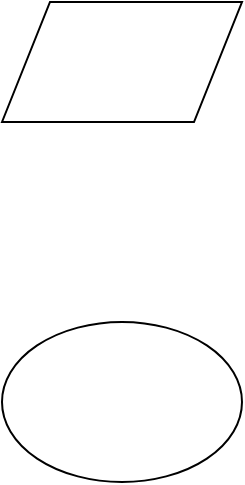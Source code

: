 <mxfile version="12.9.12" type="github">
  <diagram id="PpszG00AYcBwAS-TWwrU" name="第 1 页">
    <mxGraphModel dx="1420" dy="802" grid="1" gridSize="10" guides="1" tooltips="1" connect="1" arrows="1" fold="1" page="1" pageScale="1" pageWidth="827" pageHeight="1169" math="0" shadow="0">
      <root>
        <mxCell id="0" />
        <mxCell id="1" parent="0" />
        <mxCell id="aje6c--E1sh8Vu_5zINw-1" value="" style="ellipse;whiteSpace=wrap;html=1;" vertex="1" parent="1">
          <mxGeometry x="350" y="370" width="120" height="80" as="geometry" />
        </mxCell>
        <mxCell id="aje6c--E1sh8Vu_5zINw-2" value="" style="shape=parallelogram;perimeter=parallelogramPerimeter;whiteSpace=wrap;html=1;" vertex="1" parent="1">
          <mxGeometry x="350" y="210" width="120" height="60" as="geometry" />
        </mxCell>
      </root>
    </mxGraphModel>
  </diagram>
</mxfile>
